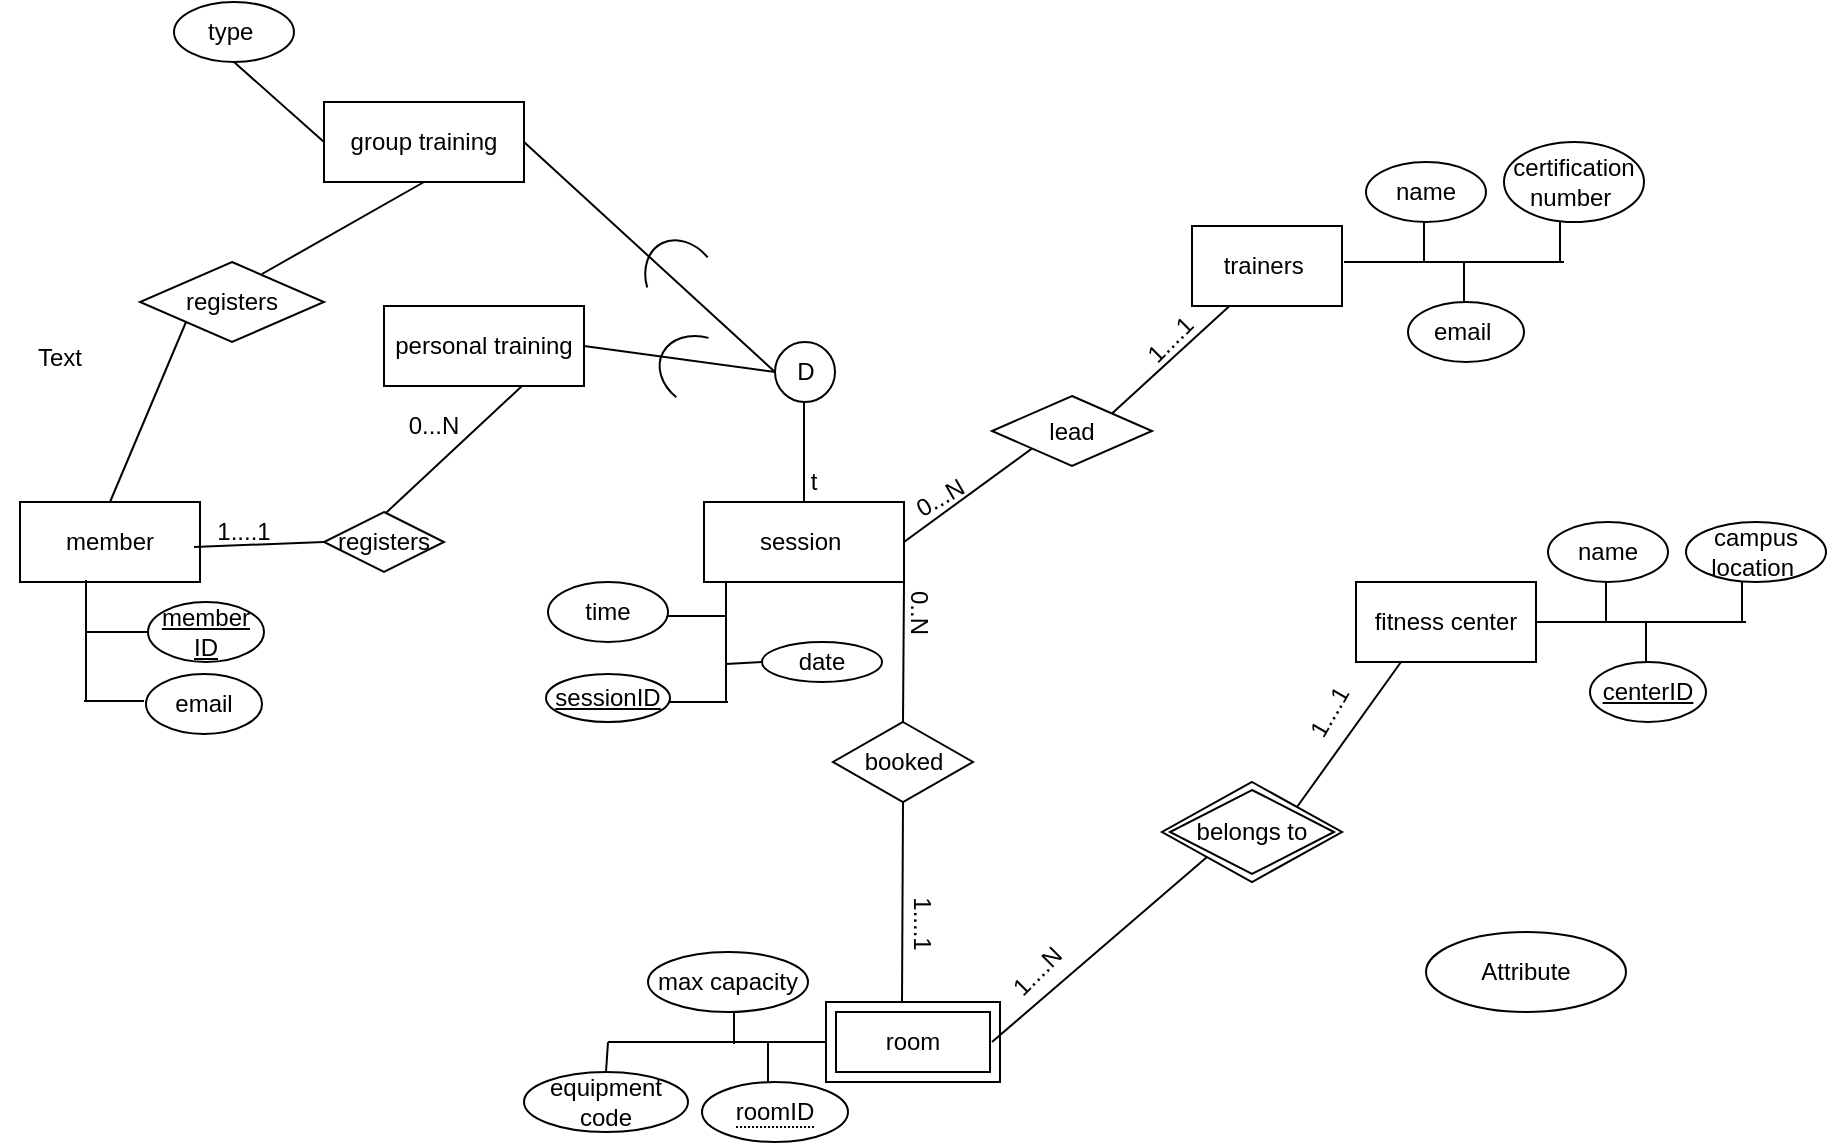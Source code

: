 <mxfile version="16.5.3" type="github">
  <diagram id="g5VEEOEyUIgqn1fcspKq" name="Page-1">
    <mxGraphModel dx="1319" dy="693" grid="1" gridSize="10" guides="1" tooltips="1" connect="1" arrows="1" fold="1" page="1" pageScale="1" pageWidth="1100" pageHeight="850" math="0" shadow="0">
      <root>
        <mxCell id="0" />
        <mxCell id="1" parent="0" />
        <mxCell id="Pj8NT4zhlCkCO9bRaPEd-1" value="member" style="rounded=0;whiteSpace=wrap;html=1;" vertex="1" parent="1">
          <mxGeometry x="50" y="260" width="90" height="40" as="geometry" />
        </mxCell>
        <mxCell id="Pj8NT4zhlCkCO9bRaPEd-3" value="session&amp;nbsp;" style="whiteSpace=wrap;html=1;" vertex="1" parent="1">
          <mxGeometry x="392" y="260" width="100" height="40" as="geometry" />
        </mxCell>
        <mxCell id="Pj8NT4zhlCkCO9bRaPEd-5" value="trainers&amp;nbsp;&lt;br&gt;" style="whiteSpace=wrap;html=1;" vertex="1" parent="1">
          <mxGeometry x="636" y="122" width="75" height="40" as="geometry" />
        </mxCell>
        <mxCell id="Pj8NT4zhlCkCO9bRaPEd-7" value="" style="endArrow=none;html=1;rounded=0;exitX=0;exitY=0.75;exitDx=0;exitDy=0;entryX=0.69;entryY=1;entryDx=0;entryDy=0;startArrow=none;entryPerimeter=0;" edge="1" parent="1" source="Pj8NT4zhlCkCO9bRaPEd-8" target="Pj8NT4zhlCkCO9bRaPEd-52">
          <mxGeometry width="50" height="50" relative="1" as="geometry">
            <mxPoint x="222" y="280" as="sourcePoint" />
            <mxPoint x="292" y="260" as="targetPoint" />
          </mxGeometry>
        </mxCell>
        <mxCell id="Pj8NT4zhlCkCO9bRaPEd-9" value="1....1" style="text;html=1;strokeColor=none;fillColor=none;align=center;verticalAlign=middle;whiteSpace=wrap;rounded=0;" vertex="1" parent="1">
          <mxGeometry x="137" y="260" width="50" height="30" as="geometry" />
        </mxCell>
        <mxCell id="Pj8NT4zhlCkCO9bRaPEd-10" value="0...N" style="text;html=1;strokeColor=none;fillColor=none;align=center;verticalAlign=middle;whiteSpace=wrap;rounded=0;" vertex="1" parent="1">
          <mxGeometry x="232" y="207" width="50" height="30" as="geometry" />
        </mxCell>
        <mxCell id="Pj8NT4zhlCkCO9bRaPEd-18" value="fitness center" style="rounded=0;whiteSpace=wrap;html=1;" vertex="1" parent="1">
          <mxGeometry x="718" y="300" width="90" height="40" as="geometry" />
        </mxCell>
        <mxCell id="Pj8NT4zhlCkCO9bRaPEd-19" value="Attribute" style="ellipse;whiteSpace=wrap;html=1;align=center;" vertex="1" parent="1">
          <mxGeometry x="753" y="475" width="100" height="40" as="geometry" />
        </mxCell>
        <mxCell id="Pj8NT4zhlCkCO9bRaPEd-20" value="&lt;u&gt;centerID&lt;/u&gt;" style="ellipse;whiteSpace=wrap;html=1;align=center;" vertex="1" parent="1">
          <mxGeometry x="835" y="340" width="58" height="30" as="geometry" />
        </mxCell>
        <mxCell id="Pj8NT4zhlCkCO9bRaPEd-21" value="name" style="ellipse;whiteSpace=wrap;html=1;align=center;" vertex="1" parent="1">
          <mxGeometry x="814" y="270" width="60" height="30" as="geometry" />
        </mxCell>
        <mxCell id="Pj8NT4zhlCkCO9bRaPEd-22" value="campus location&amp;nbsp;" style="ellipse;whiteSpace=wrap;html=1;align=center;" vertex="1" parent="1">
          <mxGeometry x="883" y="270" width="70" height="30" as="geometry" />
        </mxCell>
        <mxCell id="Pj8NT4zhlCkCO9bRaPEd-24" value="" style="endArrow=none;html=1;rounded=0;exitX=1;exitY=0.5;exitDx=0;exitDy=0;" edge="1" parent="1" source="Pj8NT4zhlCkCO9bRaPEd-18">
          <mxGeometry width="50" height="50" relative="1" as="geometry">
            <mxPoint x="843" y="330" as="sourcePoint" />
            <mxPoint x="913" y="320" as="targetPoint" />
          </mxGeometry>
        </mxCell>
        <mxCell id="Pj8NT4zhlCkCO9bRaPEd-25" value="" style="endArrow=none;html=1;rounded=0;" edge="1" parent="1">
          <mxGeometry width="50" height="50" relative="1" as="geometry">
            <mxPoint x="843" y="320" as="sourcePoint" />
            <mxPoint x="843" y="300" as="targetPoint" />
          </mxGeometry>
        </mxCell>
        <mxCell id="Pj8NT4zhlCkCO9bRaPEd-26" value="" style="endArrow=none;html=1;rounded=0;" edge="1" parent="1">
          <mxGeometry width="50" height="50" relative="1" as="geometry">
            <mxPoint x="863" y="340" as="sourcePoint" />
            <mxPoint x="863" y="320" as="targetPoint" />
          </mxGeometry>
        </mxCell>
        <mxCell id="Pj8NT4zhlCkCO9bRaPEd-28" value="" style="endArrow=none;html=1;rounded=0;" edge="1" parent="1">
          <mxGeometry width="50" height="50" relative="1" as="geometry">
            <mxPoint x="911" y="300" as="sourcePoint" />
            <mxPoint x="911" y="320" as="targetPoint" />
          </mxGeometry>
        </mxCell>
        <mxCell id="Pj8NT4zhlCkCO9bRaPEd-41" value="" style="endArrow=none;html=1;rounded=0;entryX=0;entryY=1;entryDx=0;entryDy=0;exitX=1;exitY=0.5;exitDx=0;exitDy=0;startArrow=none;" edge="1" parent="1" source="Pj8NT4zhlCkCO9bRaPEd-90">
          <mxGeometry width="50" height="50" relative="1" as="geometry">
            <mxPoint x="536" y="530" as="sourcePoint" />
            <mxPoint x="653" y="425" as="targetPoint" />
          </mxGeometry>
        </mxCell>
        <mxCell id="Pj8NT4zhlCkCO9bRaPEd-42" value="" style="endArrow=none;html=1;rounded=0;exitX=1;exitY=0;exitDx=0;exitDy=0;entryX=0.25;entryY=1;entryDx=0;entryDy=0;" edge="1" parent="1" source="Pj8NT4zhlCkCO9bRaPEd-90" target="Pj8NT4zhlCkCO9bRaPEd-18">
          <mxGeometry width="50" height="50" relative="1" as="geometry">
            <mxPoint x="693" y="405" as="sourcePoint" />
            <mxPoint x="738" y="380" as="targetPoint" />
          </mxGeometry>
        </mxCell>
        <mxCell id="Pj8NT4zhlCkCO9bRaPEd-43" value="" style="endArrow=none;html=1;rounded=0;exitX=0.5;exitY=0;exitDx=0;exitDy=0;entryX=1;entryY=1;entryDx=0;entryDy=0;" edge="1" parent="1" source="Pj8NT4zhlCkCO9bRaPEd-44" target="Pj8NT4zhlCkCO9bRaPEd-3">
          <mxGeometry width="50" height="50" relative="1" as="geometry">
            <mxPoint x="545" y="350" as="sourcePoint" />
            <mxPoint x="510" y="370" as="targetPoint" />
          </mxGeometry>
        </mxCell>
        <mxCell id="Pj8NT4zhlCkCO9bRaPEd-44" value="booked" style="shape=rhombus;perimeter=rhombusPerimeter;whiteSpace=wrap;html=1;align=center;" vertex="1" parent="1">
          <mxGeometry x="456.5" y="370" width="70" height="40" as="geometry" />
        </mxCell>
        <mxCell id="Pj8NT4zhlCkCO9bRaPEd-45" value="" style="endArrow=none;html=1;rounded=0;entryX=0.5;entryY=1;entryDx=0;entryDy=0;exitX=0.5;exitY=0;exitDx=0;exitDy=0;" edge="1" parent="1" target="Pj8NT4zhlCkCO9bRaPEd-44">
          <mxGeometry width="50" height="50" relative="1" as="geometry">
            <mxPoint x="491" y="510" as="sourcePoint" />
            <mxPoint x="495" y="450" as="targetPoint" />
          </mxGeometry>
        </mxCell>
        <mxCell id="Pj8NT4zhlCkCO9bRaPEd-47" value="" style="endArrow=none;html=1;rounded=0;exitX=0.5;exitY=0;exitDx=0;exitDy=0;" edge="1" parent="1" source="Pj8NT4zhlCkCO9bRaPEd-3">
          <mxGeometry width="50" height="50" relative="1" as="geometry">
            <mxPoint x="427" y="240" as="sourcePoint" />
            <mxPoint x="442" y="210" as="targetPoint" />
          </mxGeometry>
        </mxCell>
        <mxCell id="Pj8NT4zhlCkCO9bRaPEd-48" value="D" style="ellipse;whiteSpace=wrap;html=1;aspect=fixed;" vertex="1" parent="1">
          <mxGeometry x="427.5" y="180" width="30" height="30" as="geometry" />
        </mxCell>
        <mxCell id="Pj8NT4zhlCkCO9bRaPEd-50" value="" style="endArrow=none;html=1;rounded=0;entryX=0;entryY=0.5;entryDx=0;entryDy=0;exitX=1;exitY=0.5;exitDx=0;exitDy=0;" edge="1" parent="1" source="Pj8NT4zhlCkCO9bRaPEd-51" target="Pj8NT4zhlCkCO9bRaPEd-48">
          <mxGeometry width="50" height="50" relative="1" as="geometry">
            <mxPoint x="387" y="150" as="sourcePoint" />
            <mxPoint x="467.5" y="205" as="targetPoint" />
          </mxGeometry>
        </mxCell>
        <mxCell id="Pj8NT4zhlCkCO9bRaPEd-51" value="group training" style="whiteSpace=wrap;html=1;" vertex="1" parent="1">
          <mxGeometry x="202" y="60" width="100" height="40" as="geometry" />
        </mxCell>
        <mxCell id="Pj8NT4zhlCkCO9bRaPEd-52" value="personal training" style="whiteSpace=wrap;html=1;" vertex="1" parent="1">
          <mxGeometry x="232" y="162" width="100" height="40" as="geometry" />
        </mxCell>
        <mxCell id="Pj8NT4zhlCkCO9bRaPEd-53" value="t" style="text;html=1;strokeColor=none;fillColor=none;align=center;verticalAlign=middle;whiteSpace=wrap;rounded=0;" vertex="1" parent="1">
          <mxGeometry x="417" y="235" width="60" height="30" as="geometry" />
        </mxCell>
        <mxCell id="Pj8NT4zhlCkCO9bRaPEd-56" value="" style="verticalLabelPosition=bottom;verticalAlign=top;html=1;shape=mxgraph.basic.arc;startAngle=0.3;endAngle=0.715;rotation=-210;" vertex="1" parent="1">
          <mxGeometry x="364" y="128" width="35" height="45" as="geometry" />
        </mxCell>
        <mxCell id="Pj8NT4zhlCkCO9bRaPEd-59" value="" style="endArrow=none;html=1;rounded=0;entryX=0;entryY=0.5;entryDx=0;entryDy=0;exitX=1;exitY=0.5;exitDx=0;exitDy=0;" edge="1" parent="1" source="Pj8NT4zhlCkCO9bRaPEd-52" target="Pj8NT4zhlCkCO9bRaPEd-48">
          <mxGeometry width="50" height="50" relative="1" as="geometry">
            <mxPoint x="507" y="150" as="sourcePoint" />
            <mxPoint x="491.574" y="170.735" as="targetPoint" />
          </mxGeometry>
        </mxCell>
        <mxCell id="Pj8NT4zhlCkCO9bRaPEd-60" value="" style="verticalLabelPosition=bottom;verticalAlign=top;html=1;shape=mxgraph.basic.arc;startAngle=0.3;endAngle=0.715;rotation=115;" vertex="1" parent="1">
          <mxGeometry x="374" y="173" width="35" height="45" as="geometry" />
        </mxCell>
        <mxCell id="Pj8NT4zhlCkCO9bRaPEd-62" value="" style="endArrow=none;html=1;rounded=0;" edge="1" parent="1">
          <mxGeometry width="50" height="50" relative="1" as="geometry">
            <mxPoint x="403" y="360" as="sourcePoint" />
            <mxPoint x="403" y="300" as="targetPoint" />
          </mxGeometry>
        </mxCell>
        <mxCell id="Pj8NT4zhlCkCO9bRaPEd-63" value="" style="endArrow=none;html=1;rounded=0;" edge="1" parent="1">
          <mxGeometry width="50" height="50" relative="1" as="geometry">
            <mxPoint x="374" y="360" as="sourcePoint" />
            <mxPoint x="404" y="360" as="targetPoint" />
          </mxGeometry>
        </mxCell>
        <mxCell id="Pj8NT4zhlCkCO9bRaPEd-64" value="" style="endArrow=none;html=1;rounded=0;entryX=0;entryY=0.5;entryDx=0;entryDy=0;" edge="1" parent="1" target="Pj8NT4zhlCkCO9bRaPEd-67">
          <mxGeometry width="50" height="50" relative="1" as="geometry">
            <mxPoint x="403" y="341" as="sourcePoint" />
            <mxPoint x="433" y="341" as="targetPoint" />
          </mxGeometry>
        </mxCell>
        <mxCell id="Pj8NT4zhlCkCO9bRaPEd-65" value="" style="endArrow=none;html=1;rounded=0;" edge="1" parent="1">
          <mxGeometry width="50" height="50" relative="1" as="geometry">
            <mxPoint x="373" y="317" as="sourcePoint" />
            <mxPoint x="403" y="317" as="targetPoint" />
          </mxGeometry>
        </mxCell>
        <mxCell id="Pj8NT4zhlCkCO9bRaPEd-66" value="&lt;u&gt;sessionID&lt;/u&gt;" style="ellipse;whiteSpace=wrap;html=1;align=center;" vertex="1" parent="1">
          <mxGeometry x="313" y="346" width="62" height="24" as="geometry" />
        </mxCell>
        <mxCell id="Pj8NT4zhlCkCO9bRaPEd-67" value="date" style="ellipse;whiteSpace=wrap;html=1;align=center;" vertex="1" parent="1">
          <mxGeometry x="421" y="330" width="60" height="20" as="geometry" />
        </mxCell>
        <mxCell id="Pj8NT4zhlCkCO9bRaPEd-68" value="time" style="ellipse;whiteSpace=wrap;html=1;align=center;" vertex="1" parent="1">
          <mxGeometry x="314" y="300" width="60" height="30" as="geometry" />
        </mxCell>
        <mxCell id="Pj8NT4zhlCkCO9bRaPEd-70" value="" style="endArrow=none;html=1;rounded=0;exitX=0.5;exitY=1;exitDx=0;exitDy=0;entryX=0;entryY=0.5;entryDx=0;entryDy=0;" edge="1" parent="1" source="Pj8NT4zhlCkCO9bRaPEd-71" target="Pj8NT4zhlCkCO9bRaPEd-51">
          <mxGeometry width="50" height="50" relative="1" as="geometry">
            <mxPoint x="132" y="120" as="sourcePoint" />
            <mxPoint x="182" y="140" as="targetPoint" />
          </mxGeometry>
        </mxCell>
        <mxCell id="Pj8NT4zhlCkCO9bRaPEd-71" value="type&amp;nbsp;" style="ellipse;whiteSpace=wrap;html=1;align=center;" vertex="1" parent="1">
          <mxGeometry x="127" y="10" width="60" height="30" as="geometry" />
        </mxCell>
        <mxCell id="Pj8NT4zhlCkCO9bRaPEd-72" value="" style="endArrow=none;html=1;rounded=0;exitX=1;exitY=0.5;exitDx=0;exitDy=0;entryX=0;entryY=1;entryDx=0;entryDy=0;" edge="1" parent="1" source="Pj8NT4zhlCkCO9bRaPEd-3" target="Pj8NT4zhlCkCO9bRaPEd-73">
          <mxGeometry width="50" height="50" relative="1" as="geometry">
            <mxPoint x="493" y="270" as="sourcePoint" />
            <mxPoint x="533" y="250" as="targetPoint" />
          </mxGeometry>
        </mxCell>
        <mxCell id="Pj8NT4zhlCkCO9bRaPEd-73" value="lead" style="shape=rhombus;perimeter=rhombusPerimeter;whiteSpace=wrap;html=1;align=center;" vertex="1" parent="1">
          <mxGeometry x="536" y="207" width="80" height="35" as="geometry" />
        </mxCell>
        <mxCell id="Pj8NT4zhlCkCO9bRaPEd-74" value="" style="endArrow=none;html=1;rounded=0;exitX=1;exitY=0;exitDx=0;exitDy=0;entryX=0.25;entryY=1;entryDx=0;entryDy=0;" edge="1" parent="1" source="Pj8NT4zhlCkCO9bRaPEd-73" target="Pj8NT4zhlCkCO9bRaPEd-5">
          <mxGeometry width="50" height="50" relative="1" as="geometry">
            <mxPoint x="556.5" y="232" as="sourcePoint" />
            <mxPoint x="598.5" y="202" as="targetPoint" />
          </mxGeometry>
        </mxCell>
        <mxCell id="Pj8NT4zhlCkCO9bRaPEd-75" value="1....1&lt;br&gt;" style="text;html=1;strokeColor=none;fillColor=none;align=center;verticalAlign=middle;whiteSpace=wrap;rounded=0;rotation=-45;" vertex="1" parent="1">
          <mxGeometry x="595" y="163.5" width="60" height="30" as="geometry" />
        </mxCell>
        <mxCell id="Pj8NT4zhlCkCO9bRaPEd-76" value="0...N" style="text;html=1;strokeColor=none;fillColor=none;align=center;verticalAlign=middle;whiteSpace=wrap;rounded=0;rotation=-30;" vertex="1" parent="1">
          <mxGeometry x="480" y="245" width="60" height="25" as="geometry" />
        </mxCell>
        <mxCell id="Pj8NT4zhlCkCO9bRaPEd-78" value="" style="endArrow=none;html=1;rounded=0;entryX=0;entryY=0.5;entryDx=0;entryDy=0;" edge="1" parent="1" target="Pj8NT4zhlCkCO9bRaPEd-89">
          <mxGeometry width="50" height="50" relative="1" as="geometry">
            <mxPoint x="344" y="530" as="sourcePoint" />
            <mxPoint x="446" y="530" as="targetPoint" />
          </mxGeometry>
        </mxCell>
        <mxCell id="Pj8NT4zhlCkCO9bRaPEd-79" value="" style="endArrow=none;html=1;rounded=0;" edge="1" parent="1">
          <mxGeometry width="50" height="50" relative="1" as="geometry">
            <mxPoint x="424" y="550" as="sourcePoint" />
            <mxPoint x="424" y="530" as="targetPoint" />
          </mxGeometry>
        </mxCell>
        <mxCell id="Pj8NT4zhlCkCO9bRaPEd-82" value="" style="endArrow=none;html=1;rounded=0;" edge="1" parent="1">
          <mxGeometry width="50" height="50" relative="1" as="geometry">
            <mxPoint x="407" y="531" as="sourcePoint" />
            <mxPoint x="407" y="511" as="targetPoint" />
          </mxGeometry>
        </mxCell>
        <mxCell id="Pj8NT4zhlCkCO9bRaPEd-83" value="max capacity" style="ellipse;whiteSpace=wrap;html=1;align=center;" vertex="1" parent="1">
          <mxGeometry x="364" y="485" width="80" height="30" as="geometry" />
        </mxCell>
        <mxCell id="Pj8NT4zhlCkCO9bRaPEd-84" value="equipment code" style="ellipse;whiteSpace=wrap;html=1;align=center;" vertex="1" parent="1">
          <mxGeometry x="302" y="545" width="82" height="30" as="geometry" />
        </mxCell>
        <mxCell id="Pj8NT4zhlCkCO9bRaPEd-85" value="" style="endArrow=none;html=1;rounded=0;exitX=0.5;exitY=0;exitDx=0;exitDy=0;" edge="1" parent="1" source="Pj8NT4zhlCkCO9bRaPEd-84">
          <mxGeometry width="50" height="50" relative="1" as="geometry">
            <mxPoint x="294" y="540" as="sourcePoint" />
            <mxPoint x="344" y="530" as="targetPoint" />
          </mxGeometry>
        </mxCell>
        <mxCell id="Pj8NT4zhlCkCO9bRaPEd-88" value="&lt;span style=&quot;border-bottom: 1px dotted&quot;&gt;roomID&lt;/span&gt;" style="ellipse;whiteSpace=wrap;html=1;align=center;" vertex="1" parent="1">
          <mxGeometry x="391" y="550" width="73" height="30" as="geometry" />
        </mxCell>
        <mxCell id="Pj8NT4zhlCkCO9bRaPEd-89" value="room" style="shape=ext;margin=3;double=1;whiteSpace=wrap;html=1;align=center;" vertex="1" parent="1">
          <mxGeometry x="453" y="510" width="87" height="40" as="geometry" />
        </mxCell>
        <mxCell id="Pj8NT4zhlCkCO9bRaPEd-90" value="belongs to" style="shape=rhombus;double=1;perimeter=rhombusPerimeter;whiteSpace=wrap;html=1;align=center;" vertex="1" parent="1">
          <mxGeometry x="621" y="400" width="90" height="50" as="geometry" />
        </mxCell>
        <mxCell id="Pj8NT4zhlCkCO9bRaPEd-91" value="" style="endArrow=none;html=1;rounded=0;exitX=1;exitY=0.5;exitDx=0;exitDy=0;entryX=0;entryY=1;entryDx=0;entryDy=0;" edge="1" parent="1" target="Pj8NT4zhlCkCO9bRaPEd-90">
          <mxGeometry width="50" height="50" relative="1" as="geometry">
            <mxPoint x="536" y="530" as="sourcePoint" />
            <mxPoint x="643" y="440" as="targetPoint" />
          </mxGeometry>
        </mxCell>
        <mxCell id="Pj8NT4zhlCkCO9bRaPEd-92" value="1....1" style="text;html=1;strokeColor=none;fillColor=none;align=center;verticalAlign=middle;whiteSpace=wrap;rounded=0;rotation=-60;" vertex="1" parent="1">
          <mxGeometry x="675" y="350" width="60" height="30" as="geometry" />
        </mxCell>
        <mxCell id="Pj8NT4zhlCkCO9bRaPEd-93" value="0..N" style="text;html=1;strokeColor=none;fillColor=none;align=center;verticalAlign=middle;whiteSpace=wrap;rounded=0;rotation=90;" vertex="1" parent="1">
          <mxGeometry x="469.5" y="300" width="60" height="30" as="geometry" />
        </mxCell>
        <mxCell id="Pj8NT4zhlCkCO9bRaPEd-94" value="email&amp;nbsp;" style="ellipse;whiteSpace=wrap;html=1;align=center;" vertex="1" parent="1">
          <mxGeometry x="744" y="160" width="58" height="30" as="geometry" />
        </mxCell>
        <mxCell id="Pj8NT4zhlCkCO9bRaPEd-95" value="name" style="ellipse;whiteSpace=wrap;html=1;align=center;" vertex="1" parent="1">
          <mxGeometry x="723" y="90" width="60" height="30" as="geometry" />
        </mxCell>
        <mxCell id="Pj8NT4zhlCkCO9bRaPEd-96" value="certification number&amp;nbsp;" style="ellipse;whiteSpace=wrap;html=1;align=center;" vertex="1" parent="1">
          <mxGeometry x="792" y="80" width="70" height="40" as="geometry" />
        </mxCell>
        <mxCell id="Pj8NT4zhlCkCO9bRaPEd-97" value="" style="endArrow=none;html=1;rounded=0;" edge="1" parent="1">
          <mxGeometry width="50" height="50" relative="1" as="geometry">
            <mxPoint x="752" y="140" as="sourcePoint" />
            <mxPoint x="752" y="120" as="targetPoint" />
          </mxGeometry>
        </mxCell>
        <mxCell id="Pj8NT4zhlCkCO9bRaPEd-98" value="" style="endArrow=none;html=1;rounded=0;" edge="1" parent="1">
          <mxGeometry width="50" height="50" relative="1" as="geometry">
            <mxPoint x="772" y="160" as="sourcePoint" />
            <mxPoint x="772" y="140" as="targetPoint" />
          </mxGeometry>
        </mxCell>
        <mxCell id="Pj8NT4zhlCkCO9bRaPEd-99" value="" style="endArrow=none;html=1;rounded=0;" edge="1" parent="1">
          <mxGeometry width="50" height="50" relative="1" as="geometry">
            <mxPoint x="820" y="120" as="sourcePoint" />
            <mxPoint x="820" y="140" as="targetPoint" />
          </mxGeometry>
        </mxCell>
        <mxCell id="Pj8NT4zhlCkCO9bRaPEd-100" value="" style="endArrow=none;html=1;rounded=0;" edge="1" parent="1">
          <mxGeometry width="50" height="50" relative="1" as="geometry">
            <mxPoint x="712" y="140" as="sourcePoint" />
            <mxPoint x="822" y="140" as="targetPoint" />
          </mxGeometry>
        </mxCell>
        <mxCell id="Pj8NT4zhlCkCO9bRaPEd-101" value="&lt;u&gt;member ID&lt;/u&gt;" style="ellipse;whiteSpace=wrap;html=1;align=center;" vertex="1" parent="1">
          <mxGeometry x="114" y="310" width="58" height="30" as="geometry" />
        </mxCell>
        <mxCell id="Pj8NT4zhlCkCO9bRaPEd-103" value="" style="endArrow=none;html=1;rounded=0;entryX=0.411;entryY=0.975;entryDx=0;entryDy=0;entryPerimeter=0;" edge="1" parent="1">
          <mxGeometry width="50" height="50" relative="1" as="geometry">
            <mxPoint x="83" y="360" as="sourcePoint" />
            <mxPoint x="82.99" y="299" as="targetPoint" />
          </mxGeometry>
        </mxCell>
        <mxCell id="Pj8NT4zhlCkCO9bRaPEd-104" value="" style="endArrow=none;html=1;rounded=0;entryX=0;entryY=0.5;entryDx=0;entryDy=0;" edge="1" parent="1" target="Pj8NT4zhlCkCO9bRaPEd-101">
          <mxGeometry width="50" height="50" relative="1" as="geometry">
            <mxPoint x="83" y="325" as="sourcePoint" />
            <mxPoint x="110" y="370" as="targetPoint" />
          </mxGeometry>
        </mxCell>
        <mxCell id="Pj8NT4zhlCkCO9bRaPEd-106" value="email" style="ellipse;whiteSpace=wrap;html=1;align=center;" vertex="1" parent="1">
          <mxGeometry x="113" y="346" width="58" height="30" as="geometry" />
        </mxCell>
        <mxCell id="Pj8NT4zhlCkCO9bRaPEd-107" value="" style="endArrow=none;html=1;rounded=0;entryX=0;entryY=0.5;entryDx=0;entryDy=0;" edge="1" parent="1">
          <mxGeometry width="50" height="50" relative="1" as="geometry">
            <mxPoint x="82" y="359.5" as="sourcePoint" />
            <mxPoint x="112" y="359.5" as="targetPoint" />
          </mxGeometry>
        </mxCell>
        <mxCell id="Pj8NT4zhlCkCO9bRaPEd-108" value="1....N" style="text;html=1;strokeColor=none;fillColor=none;align=center;verticalAlign=middle;whiteSpace=wrap;rounded=0;rotation=-45;" vertex="1" parent="1">
          <mxGeometry x="528.5" y="480" width="60" height="30" as="geometry" />
        </mxCell>
        <mxCell id="Pj8NT4zhlCkCO9bRaPEd-110" value="1....1" style="text;html=1;strokeColor=none;fillColor=none;align=center;verticalAlign=middle;whiteSpace=wrap;rounded=0;rotation=90;" vertex="1" parent="1">
          <mxGeometry x="471" y="456" width="60" height="30" as="geometry" />
        </mxCell>
        <mxCell id="Pj8NT4zhlCkCO9bRaPEd-8" value="registers" style="shape=rhombus;perimeter=rhombusPerimeter;whiteSpace=wrap;html=1;align=center;" vertex="1" parent="1">
          <mxGeometry x="202" y="265" width="60" height="30" as="geometry" />
        </mxCell>
        <mxCell id="Pj8NT4zhlCkCO9bRaPEd-112" value="" style="endArrow=none;html=1;rounded=0;exitX=0;exitY=0.75;exitDx=0;exitDy=0;entryX=0;entryY=0.5;entryDx=0;entryDy=0;" edge="1" parent="1" source="Pj8NT4zhlCkCO9bRaPEd-9" target="Pj8NT4zhlCkCO9bRaPEd-8">
          <mxGeometry width="50" height="50" relative="1" as="geometry">
            <mxPoint x="137" y="282.5" as="sourcePoint" />
            <mxPoint x="392" y="280" as="targetPoint" />
          </mxGeometry>
        </mxCell>
        <mxCell id="Pj8NT4zhlCkCO9bRaPEd-115" value="" style="endArrow=none;html=1;rounded=0;exitX=0.5;exitY=0;exitDx=0;exitDy=0;entryX=0;entryY=1;entryDx=0;entryDy=0;" edge="1" parent="1" source="Pj8NT4zhlCkCO9bRaPEd-1" target="Pj8NT4zhlCkCO9bRaPEd-116">
          <mxGeometry width="50" height="50" relative="1" as="geometry">
            <mxPoint x="90" y="250" as="sourcePoint" />
            <mxPoint x="110" y="190" as="targetPoint" />
          </mxGeometry>
        </mxCell>
        <mxCell id="Pj8NT4zhlCkCO9bRaPEd-116" value="registers" style="shape=rhombus;perimeter=rhombusPerimeter;whiteSpace=wrap;html=1;align=center;" vertex="1" parent="1">
          <mxGeometry x="110" y="140" width="92" height="40" as="geometry" />
        </mxCell>
        <mxCell id="Pj8NT4zhlCkCO9bRaPEd-117" value="" style="endArrow=none;html=1;rounded=0;exitX=0.663;exitY=0.15;exitDx=0;exitDy=0;entryX=0.5;entryY=1;entryDx=0;entryDy=0;exitPerimeter=0;" edge="1" parent="1" source="Pj8NT4zhlCkCO9bRaPEd-116" target="Pj8NT4zhlCkCO9bRaPEd-51">
          <mxGeometry width="50" height="50" relative="1" as="geometry">
            <mxPoint x="100" y="130" as="sourcePoint" />
            <mxPoint x="150" y="80" as="targetPoint" />
          </mxGeometry>
        </mxCell>
        <mxCell id="Pj8NT4zhlCkCO9bRaPEd-118" value="Text" style="text;html=1;strokeColor=none;fillColor=none;align=center;verticalAlign=middle;whiteSpace=wrap;rounded=0;" vertex="1" parent="1">
          <mxGeometry x="40" y="173" width="60" height="30" as="geometry" />
        </mxCell>
      </root>
    </mxGraphModel>
  </diagram>
</mxfile>
